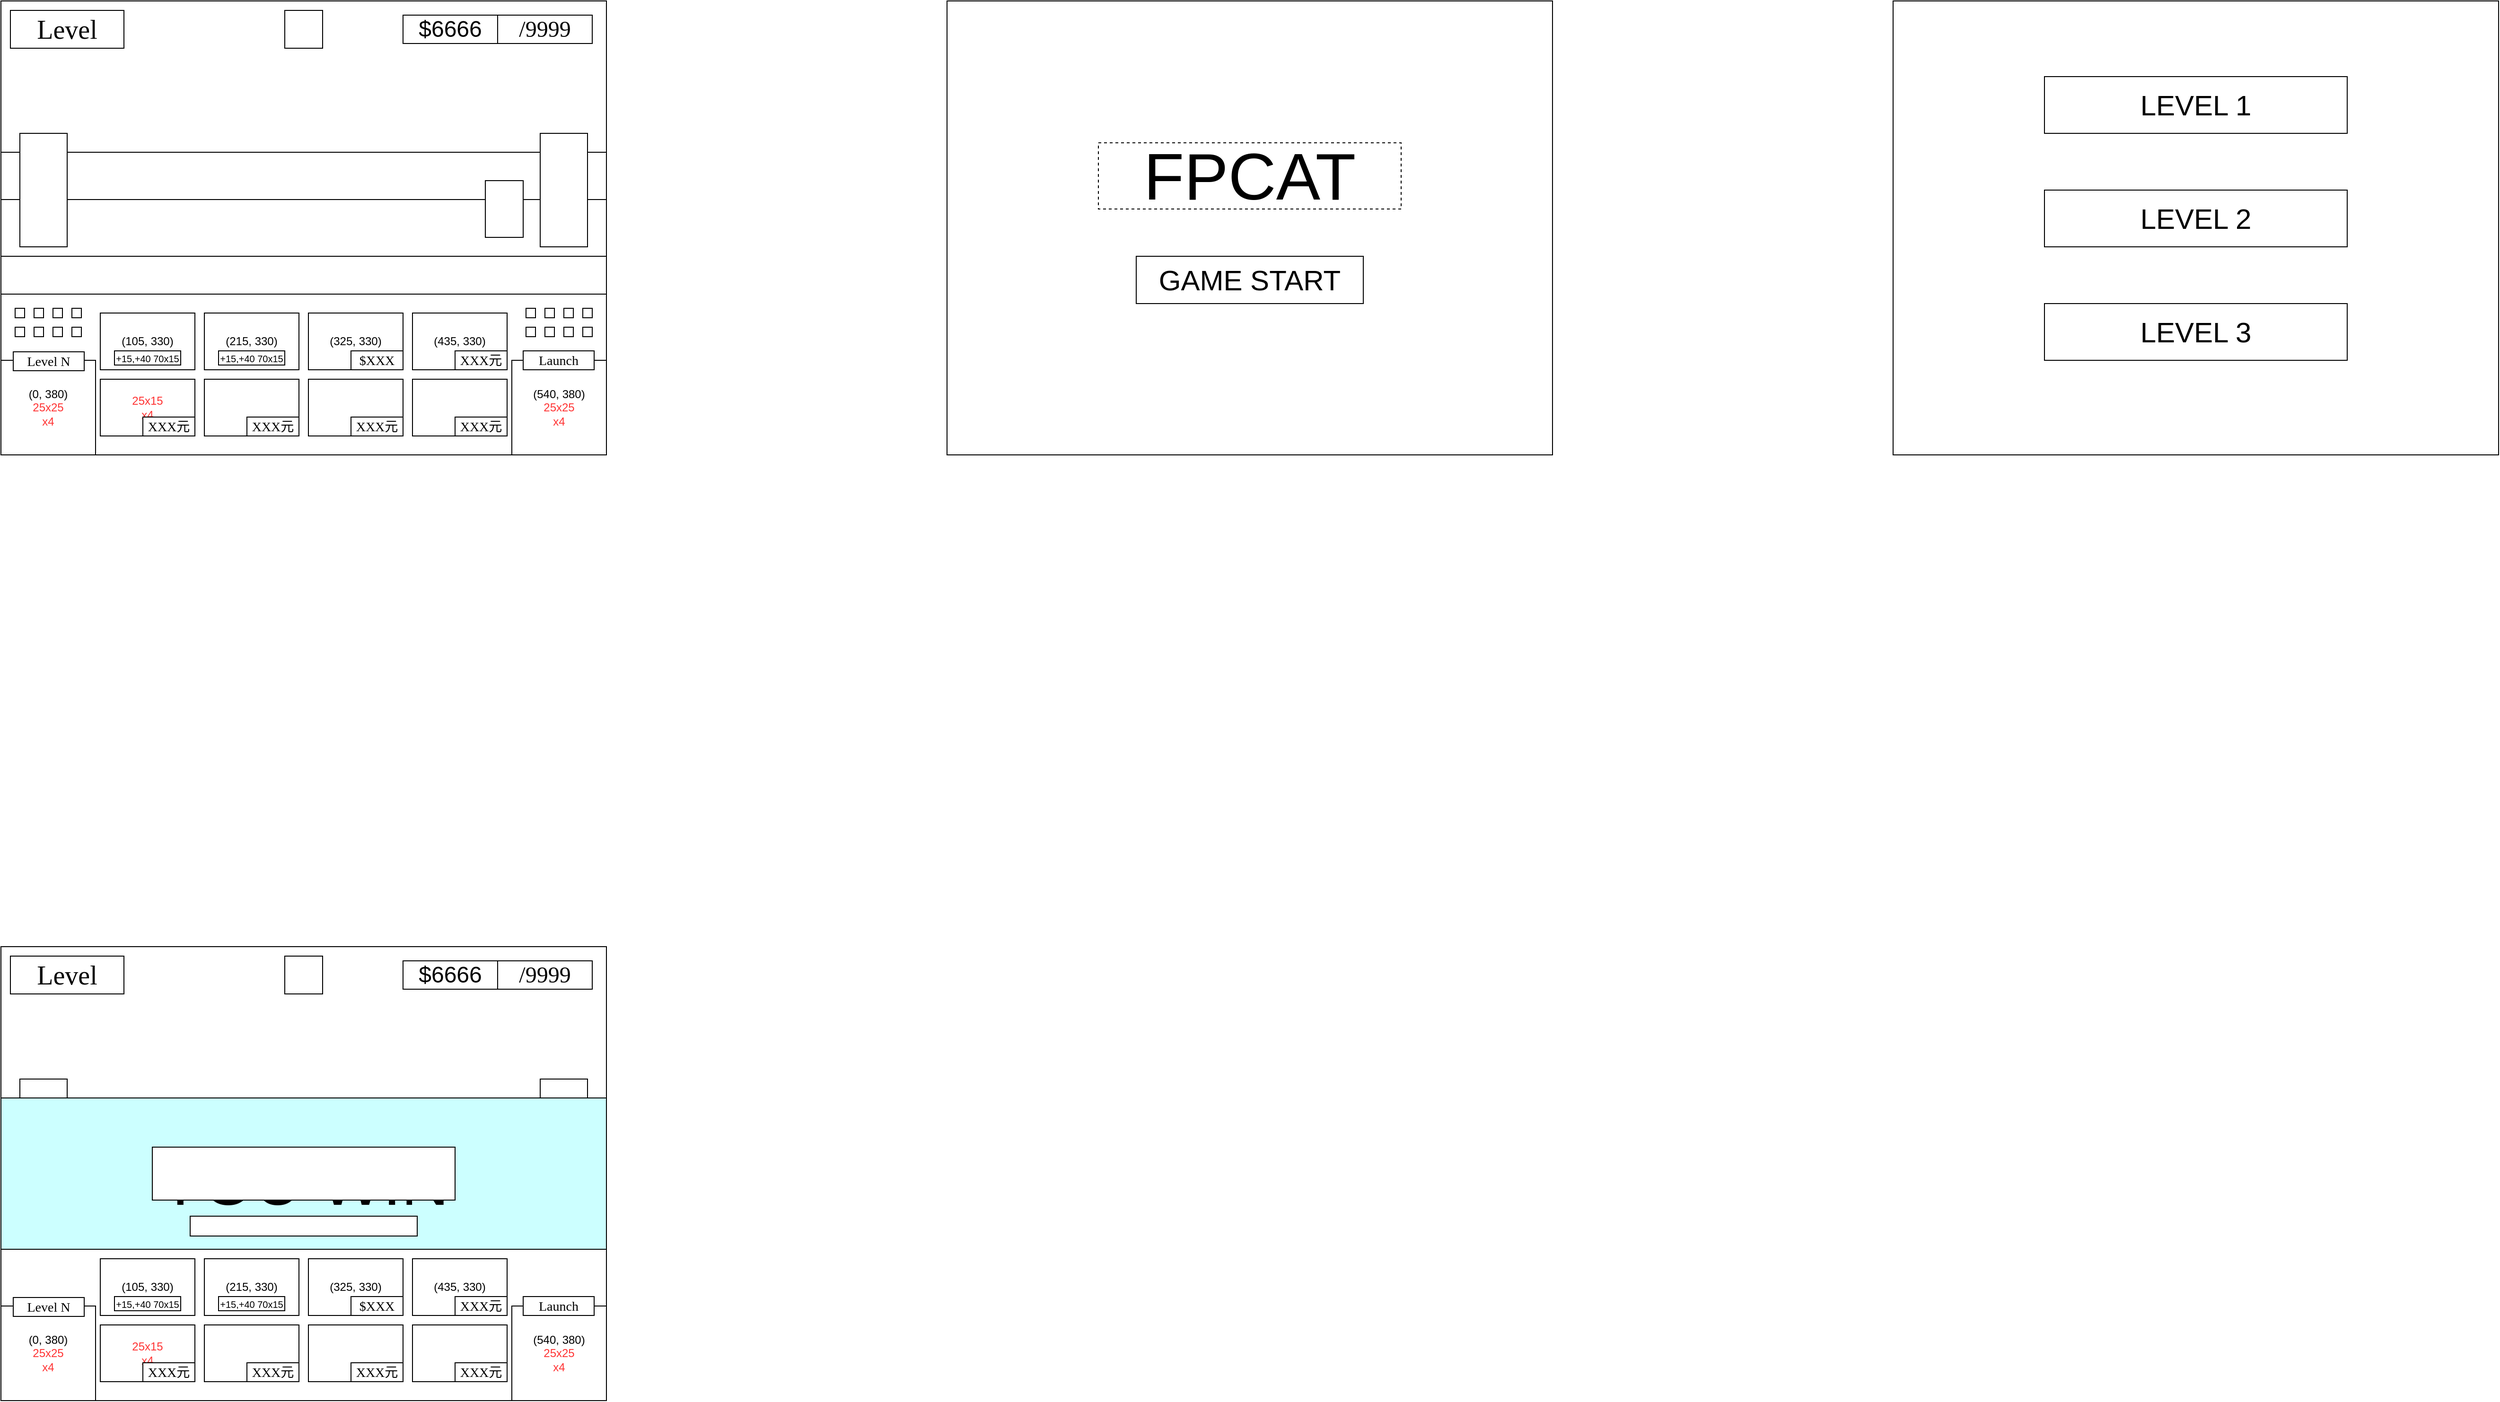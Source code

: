 <mxfile version="24.7.17">
  <diagram name="Page-1" id="tBIAlemMxgHySIvlNtww">
    <mxGraphModel dx="684" dy="495" grid="1" gridSize="10" guides="1" tooltips="1" connect="1" arrows="1" fold="1" page="1" pageScale="1" pageWidth="1920" pageHeight="1200" math="0" shadow="0">
      <root>
        <mxCell id="0" />
        <mxCell id="1" parent="0" />
        <mxCell id="5hbl4wRv4H9p2pOyox1n-1" value="" style="rounded=0;whiteSpace=wrap;html=1;fillColor=none;" parent="1" vertex="1">
          <mxGeometry width="640" height="480" as="geometry" />
        </mxCell>
        <mxCell id="5hbl4wRv4H9p2pOyox1n-37" value="" style="rounded=0;whiteSpace=wrap;html=1;" parent="1" vertex="1">
          <mxGeometry y="160" width="640" height="150" as="geometry" />
        </mxCell>
        <mxCell id="5hbl4wRv4H9p2pOyox1n-2" value="" style="rounded=0;whiteSpace=wrap;html=1;" parent="1" vertex="1">
          <mxGeometry y="310" width="640" height="170" as="geometry" />
        </mxCell>
        <mxCell id="5hbl4wRv4H9p2pOyox1n-3" value="&lt;div&gt;(0, 380)&lt;/div&gt;&lt;font color=&quot;#ff3333&quot;&gt;25x25&lt;/font&gt;&lt;div&gt;&lt;font color=&quot;#ff3333&quot;&gt;x4&lt;/font&gt;&lt;/div&gt;" style="whiteSpace=wrap;html=1;aspect=fixed;" parent="1" vertex="1">
          <mxGeometry y="380" width="100" height="100" as="geometry" />
        </mxCell>
        <mxCell id="5hbl4wRv4H9p2pOyox1n-4" value="&lt;div&gt;(540, 380)&lt;font color=&quot;#ff3333&quot;&gt;&lt;br&gt;&lt;/font&gt;&lt;/div&gt;&lt;font color=&quot;#ff3333&quot;&gt;25x25&lt;/font&gt;&lt;div&gt;&lt;font color=&quot;#ff3333&quot;&gt;x4&lt;/font&gt;&lt;/div&gt;" style="whiteSpace=wrap;html=1;aspect=fixed;" parent="1" vertex="1">
          <mxGeometry x="540" y="380" width="100" height="100" as="geometry" />
        </mxCell>
        <mxCell id="5hbl4wRv4H9p2pOyox1n-6" value="(105, 330)" style="rounded=0;whiteSpace=wrap;html=1;" parent="1" vertex="1">
          <mxGeometry x="105" y="330" width="100" height="60" as="geometry" />
        </mxCell>
        <mxCell id="5hbl4wRv4H9p2pOyox1n-7" value="(215, 330)" style="rounded=0;whiteSpace=wrap;html=1;" parent="1" vertex="1">
          <mxGeometry x="215" y="330" width="100" height="60" as="geometry" />
        </mxCell>
        <mxCell id="5hbl4wRv4H9p2pOyox1n-10" value="(325, 330)" style="rounded=0;whiteSpace=wrap;html=1;" parent="1" vertex="1">
          <mxGeometry x="325" y="330" width="100" height="60" as="geometry" />
        </mxCell>
        <mxCell id="5hbl4wRv4H9p2pOyox1n-11" value="(435, 330)" style="rounded=0;whiteSpace=wrap;html=1;" parent="1" vertex="1">
          <mxGeometry x="435" y="330" width="100" height="60" as="geometry" />
        </mxCell>
        <mxCell id="5hbl4wRv4H9p2pOyox1n-12" value="&lt;font color=&quot;#ff3333&quot;&gt;25x15&lt;/font&gt;&lt;div&gt;&lt;font color=&quot;#ff3333&quot;&gt;x4&lt;/font&gt;&lt;/div&gt;" style="rounded=0;whiteSpace=wrap;html=1;" parent="1" vertex="1">
          <mxGeometry x="105" y="400" width="100" height="60" as="geometry" />
        </mxCell>
        <mxCell id="5hbl4wRv4H9p2pOyox1n-13" value="" style="rounded=0;whiteSpace=wrap;html=1;" parent="1" vertex="1">
          <mxGeometry x="215" y="400" width="100" height="60" as="geometry" />
        </mxCell>
        <mxCell id="5hbl4wRv4H9p2pOyox1n-14" value="" style="rounded=0;whiteSpace=wrap;html=1;" parent="1" vertex="1">
          <mxGeometry x="325" y="400" width="100" height="60" as="geometry" />
        </mxCell>
        <mxCell id="5hbl4wRv4H9p2pOyox1n-15" value="" style="rounded=0;whiteSpace=wrap;html=1;" parent="1" vertex="1">
          <mxGeometry x="435" y="400" width="100" height="60" as="geometry" />
        </mxCell>
        <mxCell id="5hbl4wRv4H9p2pOyox1n-20" value="" style="ellipse;whiteSpace=wrap;html=1;aspect=fixed;" parent="1" vertex="1">
          <mxGeometry x="10" y="10" width="40" height="40" as="geometry" />
        </mxCell>
        <mxCell id="5hbl4wRv4H9p2pOyox1n-22" value="&lt;p style=&quot;line-height: 0%; margin-top: 12px; margin-bottom: 12px; font-size: 14px;&quot;&gt;&lt;font style=&quot;font-size: 14px;&quot; face=&quot;Fira Code&quot;&gt;&lt;span style=&quot;font-size: 14px;&quot;&gt;Level N&lt;/span&gt;&lt;/font&gt;&lt;/p&gt;" style="rounded=0;whiteSpace=wrap;html=1;align=center;fontSize=14;spacing=0;" parent="1" vertex="1">
          <mxGeometry x="13" y="371" width="75" height="20" as="geometry" />
        </mxCell>
        <mxCell id="5hbl4wRv4H9p2pOyox1n-23" value="&lt;p style=&quot;line-height: 0%; margin-top: 12px; margin-bottom: 12px; font-size: 14px;&quot;&gt;&lt;font face=&quot;Fira Code&quot;&gt;Launch&lt;/font&gt;&lt;/p&gt;" style="rounded=0;whiteSpace=wrap;html=1;align=center;fontSize=14;spacing=0;" parent="1" vertex="1">
          <mxGeometry x="552" y="370" width="75" height="20" as="geometry" />
        </mxCell>
        <mxCell id="5hbl4wRv4H9p2pOyox1n-25" value="&lt;p style=&quot;line-height: 0%; margin-top: 12px; margin-bottom: 12px; font-size: 14px;&quot;&gt;&lt;font face=&quot;Fira Code&quot;&gt;XXX元&lt;/font&gt;&lt;/p&gt;" style="rounded=0;whiteSpace=wrap;html=1;align=center;fontSize=14;spacing=0;" parent="1" vertex="1">
          <mxGeometry x="150" y="440" width="55" height="20" as="geometry" />
        </mxCell>
        <mxCell id="5hbl4wRv4H9p2pOyox1n-27" value="&lt;p style=&quot;line-height: 0%; margin-top: 12px; margin-bottom: 12px; font-size: 14px;&quot;&gt;&lt;font face=&quot;Fira Code&quot;&gt;XXX元&lt;/font&gt;&lt;/p&gt;" style="rounded=0;whiteSpace=wrap;html=1;align=center;fontSize=14;spacing=0;" parent="1" vertex="1">
          <mxGeometry x="260" y="440" width="55" height="20" as="geometry" />
        </mxCell>
        <mxCell id="5hbl4wRv4H9p2pOyox1n-28" value="&lt;p style=&quot;line-height: 0%; margin-top: 12px; margin-bottom: 12px; font-size: 14px;&quot;&gt;&lt;font face=&quot;Fira Code&quot;&gt;$XXX&lt;/font&gt;&lt;/p&gt;" style="rounded=0;whiteSpace=wrap;html=1;align=center;fontSize=14;spacing=0;" parent="1" vertex="1">
          <mxGeometry x="370" y="370" width="55" height="20" as="geometry" />
        </mxCell>
        <mxCell id="5hbl4wRv4H9p2pOyox1n-29" value="&lt;p style=&quot;line-height: 0%; margin-top: 12px; margin-bottom: 12px; font-size: 14px;&quot;&gt;&lt;font face=&quot;Fira Code&quot;&gt;XXX元&lt;/font&gt;&lt;/p&gt;" style="rounded=0;whiteSpace=wrap;html=1;align=center;fontSize=14;spacing=0;" parent="1" vertex="1">
          <mxGeometry x="370" y="440" width="55" height="20" as="geometry" />
        </mxCell>
        <mxCell id="5hbl4wRv4H9p2pOyox1n-30" value="&lt;p style=&quot;line-height: 0%; margin-top: 12px; margin-bottom: 12px; font-size: 14px;&quot;&gt;&lt;font face=&quot;Fira Code&quot;&gt;XXX元&lt;/font&gt;&lt;/p&gt;" style="rounded=0;whiteSpace=wrap;html=1;align=center;fontSize=14;spacing=0;" parent="1" vertex="1">
          <mxGeometry x="480" y="370" width="55" height="20" as="geometry" />
        </mxCell>
        <mxCell id="5hbl4wRv4H9p2pOyox1n-31" value="&lt;p style=&quot;line-height: 0%; margin-top: 12px; margin-bottom: 12px; font-size: 14px;&quot;&gt;&lt;font face=&quot;Fira Code&quot;&gt;XXX元&lt;/font&gt;&lt;/p&gt;" style="rounded=0;whiteSpace=wrap;html=1;align=center;fontSize=14;spacing=0;" parent="1" vertex="1">
          <mxGeometry x="480" y="440" width="55" height="20" as="geometry" />
        </mxCell>
        <mxCell id="5hbl4wRv4H9p2pOyox1n-32" value="+15,+40 70x15" style="rounded=0;whiteSpace=wrap;html=1;fontSize=10;" parent="1" vertex="1">
          <mxGeometry x="120" y="370" width="70" height="15" as="geometry" />
        </mxCell>
        <mxCell id="5hbl4wRv4H9p2pOyox1n-33" value="&lt;span style=&quot;font-size: 10px;&quot;&gt;+15,+40 70x15&lt;/span&gt;" style="rounded=0;whiteSpace=wrap;html=1;" parent="1" vertex="1">
          <mxGeometry x="230" y="370" width="70" height="15" as="geometry" />
        </mxCell>
        <mxCell id="5hbl4wRv4H9p2pOyox1n-34" value="" style="rounded=0;whiteSpace=wrap;html=1;" parent="1" vertex="1">
          <mxGeometry y="210" width="640" height="60" as="geometry" />
        </mxCell>
        <mxCell id="5hbl4wRv4H9p2pOyox1n-35" value="" style="rounded=0;whiteSpace=wrap;html=1;" parent="1" vertex="1">
          <mxGeometry x="20" y="140" width="50" height="120" as="geometry" />
        </mxCell>
        <mxCell id="5hbl4wRv4H9p2pOyox1n-52" value="" style="rounded=0;whiteSpace=wrap;html=1;" parent="1" vertex="1">
          <mxGeometry x="10" y="10" width="40" height="40" as="geometry" />
        </mxCell>
        <mxCell id="5hbl4wRv4H9p2pOyox1n-36" value="" style="rounded=0;whiteSpace=wrap;html=1;" parent="1" vertex="1">
          <mxGeometry x="570" y="140" width="50" height="120" as="geometry" />
        </mxCell>
        <mxCell id="5hbl4wRv4H9p2pOyox1n-38" value="" style="rounded=0;whiteSpace=wrap;html=1;" parent="1" vertex="1">
          <mxGeometry x="20" y="20" width="7" height="20" as="geometry" />
        </mxCell>
        <mxCell id="5hbl4wRv4H9p2pOyox1n-39" value="" style="rounded=0;whiteSpace=wrap;html=1;" parent="1" vertex="1">
          <mxGeometry x="33" y="20" width="7" height="20" as="geometry" />
        </mxCell>
        <mxCell id="5hbl4wRv4H9p2pOyox1n-41" value="" style="rounded=0;whiteSpace=wrap;html=1;fillColor=none;" parent="1" vertex="1">
          <mxGeometry x="1000" width="640" height="480" as="geometry" />
        </mxCell>
        <mxCell id="5hbl4wRv4H9p2pOyox1n-42" value="&lt;font style=&quot;font-size: 70px;&quot;&gt;FPCAT&lt;/font&gt;" style="rounded=0;whiteSpace=wrap;html=1;fillColor=none;strokeColor=default;dashed=1;fontSize=70;" parent="1" vertex="1">
          <mxGeometry x="1160" y="150" width="320" height="70" as="geometry" />
        </mxCell>
        <mxCell id="5hbl4wRv4H9p2pOyox1n-43" value="&lt;font style=&quot;font-size: 30px;&quot;&gt;GAME START&lt;/font&gt;" style="rounded=0;whiteSpace=wrap;html=1;fontSize=30;" parent="1" vertex="1">
          <mxGeometry x="1200" y="270" width="240" height="50" as="geometry" />
        </mxCell>
        <mxCell id="5hbl4wRv4H9p2pOyox1n-44" value="" style="rounded=0;whiteSpace=wrap;html=1;fillColor=none;" parent="1" vertex="1">
          <mxGeometry x="2000" width="640" height="480" as="geometry" />
        </mxCell>
        <mxCell id="5hbl4wRv4H9p2pOyox1n-45" value="&lt;font style=&quot;font-size: 30px;&quot;&gt;LEVEL 1&lt;/font&gt;" style="rounded=0;whiteSpace=wrap;html=1;fontSize=30;" parent="1" vertex="1">
          <mxGeometry x="2160" y="80" width="320" height="60" as="geometry" />
        </mxCell>
        <mxCell id="5hbl4wRv4H9p2pOyox1n-46" value="&lt;font style=&quot;font-size: 30px;&quot;&gt;LEVEL 2&lt;/font&gt;" style="rounded=0;whiteSpace=wrap;html=1;fontSize=30;" parent="1" vertex="1">
          <mxGeometry x="2160" y="200" width="320" height="60" as="geometry" />
        </mxCell>
        <mxCell id="5hbl4wRv4H9p2pOyox1n-47" value="&lt;font style=&quot;font-size: 30px;&quot;&gt;LEVEL 3&lt;/font&gt;" style="rounded=0;whiteSpace=wrap;html=1;fontSize=30;" parent="1" vertex="1">
          <mxGeometry x="2160" y="320" width="320" height="60" as="geometry" />
        </mxCell>
        <mxCell id="5hbl4wRv4H9p2pOyox1n-50" value="" style="rounded=0;whiteSpace=wrap;html=1;" parent="1" vertex="1">
          <mxGeometry x="512" y="190" width="40" height="60" as="geometry" />
        </mxCell>
        <mxCell id="_4HMyWejS0h1UbmQmY5R-5" value="&lt;font style=&quot;font-size: 24px;&quot; face=&quot;Fira Code&quot;&gt;/9999&lt;/font&gt;" style="rounded=0;whiteSpace=wrap;html=1;" vertex="1" parent="1">
          <mxGeometry x="525" y="15" width="100" height="30" as="geometry" />
        </mxCell>
        <mxCell id="_4HMyWejS0h1UbmQmY5R-6" value="&lt;font style=&quot;font-size: 24px;&quot;&gt;$6666&lt;/font&gt;" style="rounded=0;whiteSpace=wrap;html=1;" vertex="1" parent="1">
          <mxGeometry x="425" y="15" width="100" height="30" as="geometry" />
        </mxCell>
        <mxCell id="5hbl4wRv4H9p2pOyox1n-21" value="&lt;p style=&quot;line-height: 0%; margin-top: 18px; margin-bottom: 12px;&quot;&gt;&lt;font style=&quot;font-size: 28px;&quot; face=&quot;Fira Code&quot;&gt;Level&lt;/font&gt;&lt;/p&gt;" style="rounded=0;whiteSpace=wrap;html=1;align=center;" parent="1" vertex="1">
          <mxGeometry x="10" y="10" width="120" height="40" as="geometry" />
        </mxCell>
        <mxCell id="_4HMyWejS0h1UbmQmY5R-7" value="" style="rounded=0;whiteSpace=wrap;html=1;" vertex="1" parent="1">
          <mxGeometry x="300" y="10" width="40" height="40" as="geometry" />
        </mxCell>
        <mxCell id="_4HMyWejS0h1UbmQmY5R-8" value="" style="rounded=0;whiteSpace=wrap;html=1;fillColor=none;" vertex="1" parent="1">
          <mxGeometry y="1000" width="640" height="480" as="geometry" />
        </mxCell>
        <mxCell id="_4HMyWejS0h1UbmQmY5R-9" value="" style="rounded=0;whiteSpace=wrap;html=1;" vertex="1" parent="1">
          <mxGeometry y="1160" width="640" height="150" as="geometry" />
        </mxCell>
        <mxCell id="_4HMyWejS0h1UbmQmY5R-10" value="" style="rounded=0;whiteSpace=wrap;html=1;" vertex="1" parent="1">
          <mxGeometry y="1310" width="640" height="170" as="geometry" />
        </mxCell>
        <mxCell id="_4HMyWejS0h1UbmQmY5R-11" value="&lt;div&gt;(0, 380)&lt;/div&gt;&lt;font color=&quot;#ff3333&quot;&gt;25x25&lt;/font&gt;&lt;div&gt;&lt;font color=&quot;#ff3333&quot;&gt;x4&lt;/font&gt;&lt;/div&gt;" style="whiteSpace=wrap;html=1;aspect=fixed;" vertex="1" parent="1">
          <mxGeometry y="1380" width="100" height="100" as="geometry" />
        </mxCell>
        <mxCell id="_4HMyWejS0h1UbmQmY5R-12" value="&lt;div&gt;(540, 380)&lt;font color=&quot;#ff3333&quot;&gt;&lt;br&gt;&lt;/font&gt;&lt;/div&gt;&lt;font color=&quot;#ff3333&quot;&gt;25x25&lt;/font&gt;&lt;div&gt;&lt;font color=&quot;#ff3333&quot;&gt;x4&lt;/font&gt;&lt;/div&gt;" style="whiteSpace=wrap;html=1;aspect=fixed;" vertex="1" parent="1">
          <mxGeometry x="540" y="1380" width="100" height="100" as="geometry" />
        </mxCell>
        <mxCell id="_4HMyWejS0h1UbmQmY5R-13" value="(105, 330)" style="rounded=0;whiteSpace=wrap;html=1;" vertex="1" parent="1">
          <mxGeometry x="105" y="1330" width="100" height="60" as="geometry" />
        </mxCell>
        <mxCell id="_4HMyWejS0h1UbmQmY5R-14" value="(215, 330)" style="rounded=0;whiteSpace=wrap;html=1;" vertex="1" parent="1">
          <mxGeometry x="215" y="1330" width="100" height="60" as="geometry" />
        </mxCell>
        <mxCell id="_4HMyWejS0h1UbmQmY5R-15" value="(325, 330)" style="rounded=0;whiteSpace=wrap;html=1;" vertex="1" parent="1">
          <mxGeometry x="325" y="1330" width="100" height="60" as="geometry" />
        </mxCell>
        <mxCell id="_4HMyWejS0h1UbmQmY5R-16" value="(435, 330)" style="rounded=0;whiteSpace=wrap;html=1;" vertex="1" parent="1">
          <mxGeometry x="435" y="1330" width="100" height="60" as="geometry" />
        </mxCell>
        <mxCell id="_4HMyWejS0h1UbmQmY5R-17" value="&lt;font color=&quot;#ff3333&quot;&gt;25x15&lt;/font&gt;&lt;div&gt;&lt;font color=&quot;#ff3333&quot;&gt;x4&lt;/font&gt;&lt;/div&gt;" style="rounded=0;whiteSpace=wrap;html=1;" vertex="1" parent="1">
          <mxGeometry x="105" y="1400" width="100" height="60" as="geometry" />
        </mxCell>
        <mxCell id="_4HMyWejS0h1UbmQmY5R-18" value="" style="rounded=0;whiteSpace=wrap;html=1;" vertex="1" parent="1">
          <mxGeometry x="215" y="1400" width="100" height="60" as="geometry" />
        </mxCell>
        <mxCell id="_4HMyWejS0h1UbmQmY5R-19" value="" style="rounded=0;whiteSpace=wrap;html=1;" vertex="1" parent="1">
          <mxGeometry x="325" y="1400" width="100" height="60" as="geometry" />
        </mxCell>
        <mxCell id="_4HMyWejS0h1UbmQmY5R-20" value="" style="rounded=0;whiteSpace=wrap;html=1;" vertex="1" parent="1">
          <mxGeometry x="435" y="1400" width="100" height="60" as="geometry" />
        </mxCell>
        <mxCell id="_4HMyWejS0h1UbmQmY5R-21" value="" style="ellipse;whiteSpace=wrap;html=1;aspect=fixed;" vertex="1" parent="1">
          <mxGeometry x="10" y="1010" width="40" height="40" as="geometry" />
        </mxCell>
        <mxCell id="_4HMyWejS0h1UbmQmY5R-22" value="&lt;p style=&quot;line-height: 0%; margin-top: 12px; margin-bottom: 12px; font-size: 14px;&quot;&gt;&lt;font style=&quot;font-size: 14px;&quot; face=&quot;Fira Code&quot;&gt;&lt;span style=&quot;font-size: 14px;&quot;&gt;Level N&lt;/span&gt;&lt;/font&gt;&lt;/p&gt;" style="rounded=0;whiteSpace=wrap;html=1;align=center;fontSize=14;spacing=0;" vertex="1" parent="1">
          <mxGeometry x="13" y="1371" width="75" height="20" as="geometry" />
        </mxCell>
        <mxCell id="_4HMyWejS0h1UbmQmY5R-23" value="&lt;p style=&quot;line-height: 0%; margin-top: 12px; margin-bottom: 12px; font-size: 14px;&quot;&gt;&lt;font face=&quot;Fira Code&quot;&gt;Launch&lt;/font&gt;&lt;/p&gt;" style="rounded=0;whiteSpace=wrap;html=1;align=center;fontSize=14;spacing=0;" vertex="1" parent="1">
          <mxGeometry x="552" y="1370" width="75" height="20" as="geometry" />
        </mxCell>
        <mxCell id="_4HMyWejS0h1UbmQmY5R-24" value="&lt;p style=&quot;line-height: 0%; margin-top: 12px; margin-bottom: 12px; font-size: 14px;&quot;&gt;&lt;font face=&quot;Fira Code&quot;&gt;XXX元&lt;/font&gt;&lt;/p&gt;" style="rounded=0;whiteSpace=wrap;html=1;align=center;fontSize=14;spacing=0;" vertex="1" parent="1">
          <mxGeometry x="150" y="1440" width="55" height="20" as="geometry" />
        </mxCell>
        <mxCell id="_4HMyWejS0h1UbmQmY5R-25" value="&lt;p style=&quot;line-height: 0%; margin-top: 12px; margin-bottom: 12px; font-size: 14px;&quot;&gt;&lt;font face=&quot;Fira Code&quot;&gt;XXX元&lt;/font&gt;&lt;/p&gt;" style="rounded=0;whiteSpace=wrap;html=1;align=center;fontSize=14;spacing=0;" vertex="1" parent="1">
          <mxGeometry x="260" y="1440" width="55" height="20" as="geometry" />
        </mxCell>
        <mxCell id="_4HMyWejS0h1UbmQmY5R-26" value="&lt;p style=&quot;line-height: 0%; margin-top: 12px; margin-bottom: 12px; font-size: 14px;&quot;&gt;&lt;font face=&quot;Fira Code&quot;&gt;$XXX&lt;/font&gt;&lt;/p&gt;" style="rounded=0;whiteSpace=wrap;html=1;align=center;fontSize=14;spacing=0;" vertex="1" parent="1">
          <mxGeometry x="370" y="1370" width="55" height="20" as="geometry" />
        </mxCell>
        <mxCell id="_4HMyWejS0h1UbmQmY5R-27" value="&lt;p style=&quot;line-height: 0%; margin-top: 12px; margin-bottom: 12px; font-size: 14px;&quot;&gt;&lt;font face=&quot;Fira Code&quot;&gt;XXX元&lt;/font&gt;&lt;/p&gt;" style="rounded=0;whiteSpace=wrap;html=1;align=center;fontSize=14;spacing=0;" vertex="1" parent="1">
          <mxGeometry x="370" y="1440" width="55" height="20" as="geometry" />
        </mxCell>
        <mxCell id="_4HMyWejS0h1UbmQmY5R-28" value="&lt;p style=&quot;line-height: 0%; margin-top: 12px; margin-bottom: 12px; font-size: 14px;&quot;&gt;&lt;font face=&quot;Fira Code&quot;&gt;XXX元&lt;/font&gt;&lt;/p&gt;" style="rounded=0;whiteSpace=wrap;html=1;align=center;fontSize=14;spacing=0;" vertex="1" parent="1">
          <mxGeometry x="480" y="1370" width="55" height="20" as="geometry" />
        </mxCell>
        <mxCell id="_4HMyWejS0h1UbmQmY5R-29" value="&lt;p style=&quot;line-height: 0%; margin-top: 12px; margin-bottom: 12px; font-size: 14px;&quot;&gt;&lt;font face=&quot;Fira Code&quot;&gt;XXX元&lt;/font&gt;&lt;/p&gt;" style="rounded=0;whiteSpace=wrap;html=1;align=center;fontSize=14;spacing=0;" vertex="1" parent="1">
          <mxGeometry x="480" y="1440" width="55" height="20" as="geometry" />
        </mxCell>
        <mxCell id="_4HMyWejS0h1UbmQmY5R-30" value="+15,+40 70x15" style="rounded=0;whiteSpace=wrap;html=1;fontSize=10;" vertex="1" parent="1">
          <mxGeometry x="120" y="1370" width="70" height="15" as="geometry" />
        </mxCell>
        <mxCell id="_4HMyWejS0h1UbmQmY5R-31" value="&lt;span style=&quot;font-size: 10px;&quot;&gt;+15,+40 70x15&lt;/span&gt;" style="rounded=0;whiteSpace=wrap;html=1;" vertex="1" parent="1">
          <mxGeometry x="230" y="1370" width="70" height="15" as="geometry" />
        </mxCell>
        <mxCell id="_4HMyWejS0h1UbmQmY5R-32" value="" style="rounded=0;whiteSpace=wrap;html=1;" vertex="1" parent="1">
          <mxGeometry y="1210" width="640" height="60" as="geometry" />
        </mxCell>
        <mxCell id="_4HMyWejS0h1UbmQmY5R-33" value="" style="rounded=0;whiteSpace=wrap;html=1;" vertex="1" parent="1">
          <mxGeometry x="20" y="1140" width="50" height="120" as="geometry" />
        </mxCell>
        <mxCell id="_4HMyWejS0h1UbmQmY5R-34" value="" style="rounded=0;whiteSpace=wrap;html=1;" vertex="1" parent="1">
          <mxGeometry x="10" y="1010" width="40" height="40" as="geometry" />
        </mxCell>
        <mxCell id="_4HMyWejS0h1UbmQmY5R-35" value="" style="rounded=0;whiteSpace=wrap;html=1;" vertex="1" parent="1">
          <mxGeometry x="570" y="1140" width="50" height="120" as="geometry" />
        </mxCell>
        <mxCell id="_4HMyWejS0h1UbmQmY5R-36" value="" style="rounded=0;whiteSpace=wrap;html=1;" vertex="1" parent="1">
          <mxGeometry x="20" y="1020" width="7" height="20" as="geometry" />
        </mxCell>
        <mxCell id="_4HMyWejS0h1UbmQmY5R-37" value="" style="rounded=0;whiteSpace=wrap;html=1;" vertex="1" parent="1">
          <mxGeometry x="33" y="1020" width="7" height="20" as="geometry" />
        </mxCell>
        <mxCell id="_4HMyWejS0h1UbmQmY5R-38" value="" style="rounded=0;whiteSpace=wrap;html=1;" vertex="1" parent="1">
          <mxGeometry x="512" y="1190" width="40" height="60" as="geometry" />
        </mxCell>
        <mxCell id="_4HMyWejS0h1UbmQmY5R-39" value="" style="rounded=0;whiteSpace=wrap;html=1;fillColor=#CCFFFF;" vertex="1" parent="1">
          <mxGeometry y="1160" width="640" height="160" as="geometry" />
        </mxCell>
        <mxCell id="_4HMyWejS0h1UbmQmY5R-40" value="&lt;font style=&quot;font-size: 70px;&quot;&gt;YOU WIN&lt;/font&gt;" style="rounded=0;whiteSpace=wrap;html=1;strokeColor=none;fillColor=none;" vertex="1" parent="1">
          <mxGeometry y="1192" width="640" height="112" as="geometry" />
        </mxCell>
        <mxCell id="_4HMyWejS0h1UbmQmY5R-41" value="" style="rounded=0;whiteSpace=wrap;html=1;" vertex="1" parent="1">
          <mxGeometry x="160" y="1212" width="320" height="56" as="geometry" />
        </mxCell>
        <mxCell id="_4HMyWejS0h1UbmQmY5R-42" value="" style="rounded=0;whiteSpace=wrap;html=1;" vertex="1" parent="1">
          <mxGeometry x="200" y="1285" width="240" height="21" as="geometry" />
        </mxCell>
        <mxCell id="_4HMyWejS0h1UbmQmY5R-43" value="&lt;font style=&quot;font-size: 24px;&quot; face=&quot;Fira Code&quot;&gt;/9999&lt;/font&gt;" style="rounded=0;whiteSpace=wrap;html=1;" vertex="1" parent="1">
          <mxGeometry x="525" y="1015" width="100" height="30" as="geometry" />
        </mxCell>
        <mxCell id="_4HMyWejS0h1UbmQmY5R-44" value="&lt;font style=&quot;font-size: 24px;&quot;&gt;$6666&lt;/font&gt;" style="rounded=0;whiteSpace=wrap;html=1;" vertex="1" parent="1">
          <mxGeometry x="425" y="1015" width="100" height="30" as="geometry" />
        </mxCell>
        <mxCell id="_4HMyWejS0h1UbmQmY5R-45" value="&lt;p style=&quot;line-height: 0%; margin-top: 18px; margin-bottom: 12px;&quot;&gt;&lt;font style=&quot;font-size: 28px;&quot; face=&quot;Fira Code&quot;&gt;Level&lt;/font&gt;&lt;/p&gt;" style="rounded=0;whiteSpace=wrap;html=1;align=center;" vertex="1" parent="1">
          <mxGeometry x="10" y="1010" width="120" height="40" as="geometry" />
        </mxCell>
        <mxCell id="_4HMyWejS0h1UbmQmY5R-46" value="" style="rounded=0;whiteSpace=wrap;html=1;" vertex="1" parent="1">
          <mxGeometry x="300" y="1010" width="40" height="40" as="geometry" />
        </mxCell>
        <mxCell id="_4HMyWejS0h1UbmQmY5R-47" value="" style="rounded=0;whiteSpace=wrap;html=1;" vertex="1" parent="1">
          <mxGeometry x="15" y="325" width="10" height="10" as="geometry" />
        </mxCell>
        <mxCell id="_4HMyWejS0h1UbmQmY5R-48" value="" style="rounded=0;whiteSpace=wrap;html=1;" vertex="1" parent="1">
          <mxGeometry x="35" y="325" width="10" height="10" as="geometry" />
        </mxCell>
        <mxCell id="_4HMyWejS0h1UbmQmY5R-49" value="" style="rounded=0;whiteSpace=wrap;html=1;" vertex="1" parent="1">
          <mxGeometry x="55" y="325" width="10" height="10" as="geometry" />
        </mxCell>
        <mxCell id="_4HMyWejS0h1UbmQmY5R-50" value="" style="rounded=0;whiteSpace=wrap;html=1;" vertex="1" parent="1">
          <mxGeometry x="75" y="325" width="10" height="10" as="geometry" />
        </mxCell>
        <mxCell id="_4HMyWejS0h1UbmQmY5R-51" value="" style="rounded=0;whiteSpace=wrap;html=1;" vertex="1" parent="1">
          <mxGeometry x="15" y="345" width="10" height="10" as="geometry" />
        </mxCell>
        <mxCell id="_4HMyWejS0h1UbmQmY5R-52" value="" style="rounded=0;whiteSpace=wrap;html=1;" vertex="1" parent="1">
          <mxGeometry x="35" y="345" width="10" height="10" as="geometry" />
        </mxCell>
        <mxCell id="_4HMyWejS0h1UbmQmY5R-53" value="" style="rounded=0;whiteSpace=wrap;html=1;" vertex="1" parent="1">
          <mxGeometry x="55" y="345" width="10" height="10" as="geometry" />
        </mxCell>
        <mxCell id="_4HMyWejS0h1UbmQmY5R-54" value="" style="rounded=0;whiteSpace=wrap;html=1;" vertex="1" parent="1">
          <mxGeometry x="75" y="345" width="10" height="10" as="geometry" />
        </mxCell>
        <mxCell id="_4HMyWejS0h1UbmQmY5R-55" value="" style="rounded=0;whiteSpace=wrap;html=1;" vertex="1" parent="1">
          <mxGeometry x="555" y="325" width="10" height="10" as="geometry" />
        </mxCell>
        <mxCell id="_4HMyWejS0h1UbmQmY5R-56" value="" style="rounded=0;whiteSpace=wrap;html=1;" vertex="1" parent="1">
          <mxGeometry x="575" y="325" width="10" height="10" as="geometry" />
        </mxCell>
        <mxCell id="_4HMyWejS0h1UbmQmY5R-57" value="" style="rounded=0;whiteSpace=wrap;html=1;" vertex="1" parent="1">
          <mxGeometry x="595" y="325" width="10" height="10" as="geometry" />
        </mxCell>
        <mxCell id="_4HMyWejS0h1UbmQmY5R-58" value="" style="rounded=0;whiteSpace=wrap;html=1;" vertex="1" parent="1">
          <mxGeometry x="615" y="325" width="10" height="10" as="geometry" />
        </mxCell>
        <mxCell id="_4HMyWejS0h1UbmQmY5R-59" value="" style="rounded=0;whiteSpace=wrap;html=1;" vertex="1" parent="1">
          <mxGeometry x="555" y="345" width="10" height="10" as="geometry" />
        </mxCell>
        <mxCell id="_4HMyWejS0h1UbmQmY5R-60" value="" style="rounded=0;whiteSpace=wrap;html=1;" vertex="1" parent="1">
          <mxGeometry x="575" y="345" width="10" height="10" as="geometry" />
        </mxCell>
        <mxCell id="_4HMyWejS0h1UbmQmY5R-61" value="" style="rounded=0;whiteSpace=wrap;html=1;" vertex="1" parent="1">
          <mxGeometry x="595" y="345" width="10" height="10" as="geometry" />
        </mxCell>
        <mxCell id="_4HMyWejS0h1UbmQmY5R-62" value="" style="rounded=0;whiteSpace=wrap;html=1;" vertex="1" parent="1">
          <mxGeometry x="615" y="345" width="10" height="10" as="geometry" />
        </mxCell>
      </root>
    </mxGraphModel>
  </diagram>
</mxfile>
